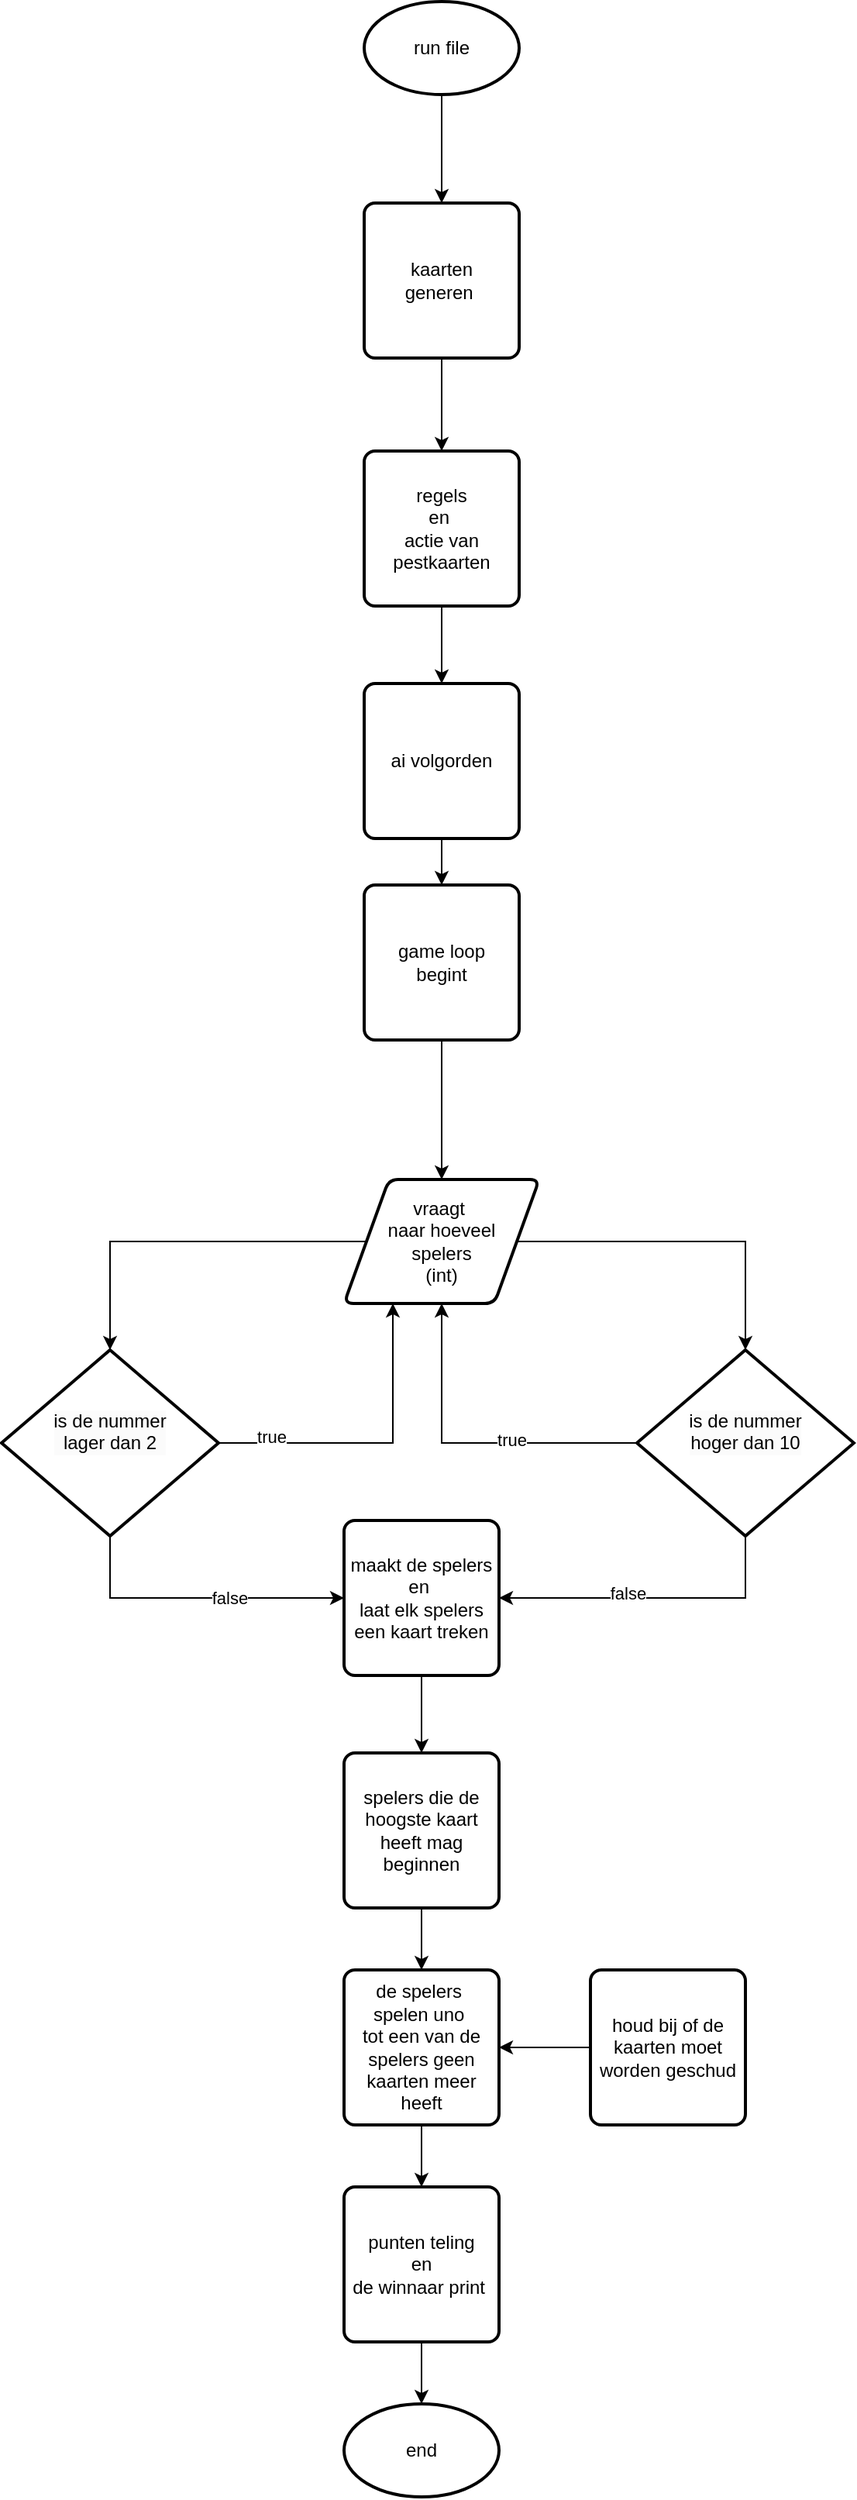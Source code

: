<mxfile version="26.0.10">
  <diagram name="Pagina-1" id="8CRfXo2mI3uzYMqiBGSn">
    <mxGraphModel dx="1050" dy="1738" grid="1" gridSize="10" guides="1" tooltips="1" connect="1" arrows="1" fold="1" page="1" pageScale="1" pageWidth="827" pageHeight="1169" math="0" shadow="0">
      <root>
        <mxCell id="0" />
        <mxCell id="1" parent="0" />
        <mxCell id="2Ep9ex9Sy5lFuF-RfEZB-5" style="edgeStyle=orthogonalEdgeStyle;rounded=0;orthogonalLoop=1;jettySize=auto;html=1;exitX=0.5;exitY=1;exitDx=0;exitDy=0;exitPerimeter=0;entryX=0.5;entryY=0;entryDx=0;entryDy=0;" edge="1" parent="1" source="2Ep9ex9Sy5lFuF-RfEZB-1" target="2Ep9ex9Sy5lFuF-RfEZB-2">
          <mxGeometry relative="1" as="geometry" />
        </mxCell>
        <mxCell id="2Ep9ex9Sy5lFuF-RfEZB-1" value="run file" style="strokeWidth=2;html=1;shape=mxgraph.flowchart.start_1;whiteSpace=wrap;" vertex="1" parent="1">
          <mxGeometry x="364" width="100" height="60" as="geometry" />
        </mxCell>
        <mxCell id="2Ep9ex9Sy5lFuF-RfEZB-8" style="edgeStyle=orthogonalEdgeStyle;rounded=0;orthogonalLoop=1;jettySize=auto;html=1;exitX=0.5;exitY=1;exitDx=0;exitDy=0;" edge="1" parent="1" source="2Ep9ex9Sy5lFuF-RfEZB-2" target="2Ep9ex9Sy5lFuF-RfEZB-7">
          <mxGeometry relative="1" as="geometry" />
        </mxCell>
        <mxCell id="2Ep9ex9Sy5lFuF-RfEZB-2" value="kaarten&lt;div&gt;generen&amp;nbsp;&lt;/div&gt;" style="rounded=1;whiteSpace=wrap;html=1;absoluteArcSize=1;arcSize=14;strokeWidth=2;" vertex="1" parent="1">
          <mxGeometry x="364" y="130" width="100" height="100" as="geometry" />
        </mxCell>
        <mxCell id="2Ep9ex9Sy5lFuF-RfEZB-10" style="edgeStyle=orthogonalEdgeStyle;rounded=0;orthogonalLoop=1;jettySize=auto;html=1;exitX=0.5;exitY=1;exitDx=0;exitDy=0;entryX=0.5;entryY=0;entryDx=0;entryDy=0;" edge="1" parent="1" source="2Ep9ex9Sy5lFuF-RfEZB-7" target="2Ep9ex9Sy5lFuF-RfEZB-9">
          <mxGeometry relative="1" as="geometry" />
        </mxCell>
        <mxCell id="2Ep9ex9Sy5lFuF-RfEZB-7" value="regels&lt;div&gt;en&amp;nbsp;&lt;/div&gt;&lt;div&gt;actie van&lt;/div&gt;&lt;div&gt;pestkaarten&lt;/div&gt;" style="rounded=1;whiteSpace=wrap;html=1;absoluteArcSize=1;arcSize=14;strokeWidth=2;" vertex="1" parent="1">
          <mxGeometry x="364" y="290" width="100" height="100" as="geometry" />
        </mxCell>
        <mxCell id="2Ep9ex9Sy5lFuF-RfEZB-13" style="edgeStyle=orthogonalEdgeStyle;rounded=0;orthogonalLoop=1;jettySize=auto;html=1;exitX=0.5;exitY=1;exitDx=0;exitDy=0;entryX=0.5;entryY=0;entryDx=0;entryDy=0;" edge="1" parent="1" source="2Ep9ex9Sy5lFuF-RfEZB-9" target="2Ep9ex9Sy5lFuF-RfEZB-14">
          <mxGeometry relative="1" as="geometry">
            <mxPoint x="414" y="630" as="targetPoint" />
          </mxGeometry>
        </mxCell>
        <mxCell id="2Ep9ex9Sy5lFuF-RfEZB-9" value="ai volgorden" style="rounded=1;whiteSpace=wrap;html=1;absoluteArcSize=1;arcSize=14;strokeWidth=2;" vertex="1" parent="1">
          <mxGeometry x="364" y="440" width="100" height="100" as="geometry" />
        </mxCell>
        <mxCell id="2Ep9ex9Sy5lFuF-RfEZB-16" style="edgeStyle=orthogonalEdgeStyle;rounded=0;orthogonalLoop=1;jettySize=auto;html=1;exitX=0.5;exitY=1;exitDx=0;exitDy=0;" edge="1" parent="1" source="2Ep9ex9Sy5lFuF-RfEZB-14" target="2Ep9ex9Sy5lFuF-RfEZB-15">
          <mxGeometry relative="1" as="geometry" />
        </mxCell>
        <mxCell id="2Ep9ex9Sy5lFuF-RfEZB-14" value="game loop&lt;div&gt;begint&lt;/div&gt;" style="rounded=1;whiteSpace=wrap;html=1;absoluteArcSize=1;arcSize=14;strokeWidth=2;" vertex="1" parent="1">
          <mxGeometry x="364" y="570" width="100" height="100" as="geometry" />
        </mxCell>
        <mxCell id="2Ep9ex9Sy5lFuF-RfEZB-26" style="edgeStyle=orthogonalEdgeStyle;rounded=0;orthogonalLoop=1;jettySize=auto;html=1;exitX=0;exitY=0.5;exitDx=0;exitDy=0;" edge="1" parent="1" source="2Ep9ex9Sy5lFuF-RfEZB-15" target="2Ep9ex9Sy5lFuF-RfEZB-29">
          <mxGeometry relative="1" as="geometry">
            <mxPoint x="270" y="800" as="targetPoint" />
          </mxGeometry>
        </mxCell>
        <mxCell id="2Ep9ex9Sy5lFuF-RfEZB-28" style="edgeStyle=orthogonalEdgeStyle;rounded=0;orthogonalLoop=1;jettySize=auto;html=1;exitX=1;exitY=0.5;exitDx=0;exitDy=0;" edge="1" parent="1" source="2Ep9ex9Sy5lFuF-RfEZB-15" target="2Ep9ex9Sy5lFuF-RfEZB-30">
          <mxGeometry relative="1" as="geometry">
            <mxPoint x="560" y="800" as="targetPoint" />
          </mxGeometry>
        </mxCell>
        <mxCell id="2Ep9ex9Sy5lFuF-RfEZB-15" value="vraagt&amp;nbsp;&lt;div&gt;naar hoeveel&lt;/div&gt;&lt;div&gt;spelers&lt;/div&gt;&lt;div&gt;(int)&lt;/div&gt;" style="shape=parallelogram;html=1;strokeWidth=2;perimeter=parallelogramPerimeter;whiteSpace=wrap;rounded=1;arcSize=12;size=0.23;" vertex="1" parent="1">
          <mxGeometry x="351" y="760" width="126" height="80" as="geometry" />
        </mxCell>
        <mxCell id="2Ep9ex9Sy5lFuF-RfEZB-31" style="edgeStyle=orthogonalEdgeStyle;rounded=0;orthogonalLoop=1;jettySize=auto;html=1;exitX=1;exitY=0.5;exitDx=0;exitDy=0;exitPerimeter=0;entryX=0.25;entryY=1;entryDx=0;entryDy=0;" edge="1" parent="1" source="2Ep9ex9Sy5lFuF-RfEZB-29" target="2Ep9ex9Sy5lFuF-RfEZB-15">
          <mxGeometry relative="1" as="geometry" />
        </mxCell>
        <mxCell id="2Ep9ex9Sy5lFuF-RfEZB-32" value="true" style="edgeLabel;html=1;align=center;verticalAlign=middle;resizable=0;points=[];" vertex="1" connectable="0" parent="2Ep9ex9Sy5lFuF-RfEZB-31">
          <mxGeometry x="-0.666" y="4" relative="1" as="geometry">
            <mxPoint as="offset" />
          </mxGeometry>
        </mxCell>
        <mxCell id="2Ep9ex9Sy5lFuF-RfEZB-44" style="edgeStyle=orthogonalEdgeStyle;rounded=0;orthogonalLoop=1;jettySize=auto;html=1;exitX=0.5;exitY=1;exitDx=0;exitDy=0;exitPerimeter=0;entryX=0;entryY=0.5;entryDx=0;entryDy=0;" edge="1" parent="1" source="2Ep9ex9Sy5lFuF-RfEZB-29" target="2Ep9ex9Sy5lFuF-RfEZB-39">
          <mxGeometry relative="1" as="geometry" />
        </mxCell>
        <mxCell id="2Ep9ex9Sy5lFuF-RfEZB-45" value="false" style="edgeLabel;html=1;align=center;verticalAlign=middle;resizable=0;points=[];" vertex="1" connectable="0" parent="2Ep9ex9Sy5lFuF-RfEZB-44">
          <mxGeometry x="0.223" relative="1" as="geometry">
            <mxPoint as="offset" />
          </mxGeometry>
        </mxCell>
        <mxCell id="2Ep9ex9Sy5lFuF-RfEZB-29" value="&#xa;&lt;span style=&quot;color: rgb(0, 0, 0); font-family: Helvetica; font-size: 12px; font-style: normal; font-variant-ligatures: normal; font-variant-caps: normal; font-weight: 400; letter-spacing: normal; orphans: 2; text-align: center; text-indent: 0px; text-transform: none; widows: 2; word-spacing: 0px; -webkit-text-stroke-width: 0px; white-space: normal; background-color: rgb(251, 251, 251); text-decoration-thickness: initial; text-decoration-style: initial; text-decoration-color: initial; display: inline !important; float: none;&quot;&gt;is de nummer&lt;/span&gt;&lt;div style=&quot;forced-color-adjust: none; color: rgb(0, 0, 0); font-family: Helvetica; font-size: 12px; font-style: normal; font-variant-ligatures: normal; font-variant-caps: normal; font-weight: 400; letter-spacing: normal; orphans: 2; text-align: center; text-indent: 0px; text-transform: none; widows: 2; word-spacing: 0px; -webkit-text-stroke-width: 0px; white-space: normal; background-color: rgb(251, 251, 251); text-decoration-thickness: initial; text-decoration-style: initial; text-decoration-color: initial;&quot;&gt;lager dan 2&lt;/div&gt;&#xa;&#xa;" style="strokeWidth=2;html=1;shape=mxgraph.flowchart.decision;whiteSpace=wrap;" vertex="1" parent="1">
          <mxGeometry x="130" y="870" width="140" height="120" as="geometry" />
        </mxCell>
        <mxCell id="2Ep9ex9Sy5lFuF-RfEZB-37" style="edgeStyle=orthogonalEdgeStyle;rounded=0;orthogonalLoop=1;jettySize=auto;html=1;exitX=0;exitY=0.5;exitDx=0;exitDy=0;exitPerimeter=0;" edge="1" parent="1" source="2Ep9ex9Sy5lFuF-RfEZB-30" target="2Ep9ex9Sy5lFuF-RfEZB-15">
          <mxGeometry relative="1" as="geometry" />
        </mxCell>
        <mxCell id="2Ep9ex9Sy5lFuF-RfEZB-38" value="true" style="edgeLabel;html=1;align=center;verticalAlign=middle;resizable=0;points=[];" vertex="1" connectable="0" parent="2Ep9ex9Sy5lFuF-RfEZB-37">
          <mxGeometry x="-0.248" y="-2" relative="1" as="geometry">
            <mxPoint as="offset" />
          </mxGeometry>
        </mxCell>
        <mxCell id="2Ep9ex9Sy5lFuF-RfEZB-42" style="edgeStyle=orthogonalEdgeStyle;rounded=0;orthogonalLoop=1;jettySize=auto;html=1;exitX=0.5;exitY=1;exitDx=0;exitDy=0;exitPerimeter=0;entryX=1;entryY=0.5;entryDx=0;entryDy=0;" edge="1" parent="1" source="2Ep9ex9Sy5lFuF-RfEZB-30" target="2Ep9ex9Sy5lFuF-RfEZB-39">
          <mxGeometry relative="1" as="geometry" />
        </mxCell>
        <mxCell id="2Ep9ex9Sy5lFuF-RfEZB-43" value="false" style="edgeLabel;html=1;align=center;verticalAlign=middle;resizable=0;points=[];" vertex="1" connectable="0" parent="2Ep9ex9Sy5lFuF-RfEZB-42">
          <mxGeometry x="0.168" y="-3" relative="1" as="geometry">
            <mxPoint as="offset" />
          </mxGeometry>
        </mxCell>
        <mxCell id="2Ep9ex9Sy5lFuF-RfEZB-30" value="&#xa;&lt;span style=&quot;color: rgb(0, 0, 0); font-family: Helvetica; font-size: 12px; font-style: normal; font-variant-ligatures: normal; font-variant-caps: normal; font-weight: 400; letter-spacing: normal; orphans: 2; text-align: center; text-indent: 0px; text-transform: none; widows: 2; word-spacing: 0px; -webkit-text-stroke-width: 0px; white-space: normal; background-color: rgb(251, 251, 251); text-decoration-thickness: initial; text-decoration-style: initial; text-decoration-color: initial; display: inline !important; float: none;&quot;&gt;is de nummer&lt;/span&gt;&lt;div style=&quot;forced-color-adjust: none; color: rgb(0, 0, 0); font-family: Helvetica; font-size: 12px; font-style: normal; font-variant-ligatures: normal; font-variant-caps: normal; font-weight: 400; letter-spacing: normal; orphans: 2; text-align: center; text-indent: 0px; text-transform: none; widows: 2; word-spacing: 0px; -webkit-text-stroke-width: 0px; white-space: normal; background-color: rgb(251, 251, 251); text-decoration-thickness: initial; text-decoration-style: initial; text-decoration-color: initial;&quot;&gt;hoger dan 10&lt;/div&gt;&#xa;&#xa;" style="strokeWidth=2;html=1;shape=mxgraph.flowchart.decision;whiteSpace=wrap;" vertex="1" parent="1">
          <mxGeometry x="540" y="870" width="140" height="120" as="geometry" />
        </mxCell>
        <mxCell id="2Ep9ex9Sy5lFuF-RfEZB-47" style="edgeStyle=orthogonalEdgeStyle;rounded=0;orthogonalLoop=1;jettySize=auto;html=1;exitX=0.5;exitY=1;exitDx=0;exitDy=0;entryX=0.5;entryY=0;entryDx=0;entryDy=0;" edge="1" parent="1" source="2Ep9ex9Sy5lFuF-RfEZB-39" target="2Ep9ex9Sy5lFuF-RfEZB-46">
          <mxGeometry relative="1" as="geometry" />
        </mxCell>
        <mxCell id="2Ep9ex9Sy5lFuF-RfEZB-39" value="maakt de spelers&lt;div&gt;en&amp;nbsp;&lt;/div&gt;&lt;div&gt;laat elk spelers&lt;/div&gt;&lt;div&gt;een kaart treken&lt;/div&gt;" style="rounded=1;whiteSpace=wrap;html=1;absoluteArcSize=1;arcSize=14;strokeWidth=2;" vertex="1" parent="1">
          <mxGeometry x="351" y="980" width="100" height="100" as="geometry" />
        </mxCell>
        <mxCell id="2Ep9ex9Sy5lFuF-RfEZB-49" style="edgeStyle=orthogonalEdgeStyle;rounded=0;orthogonalLoop=1;jettySize=auto;html=1;exitX=0.5;exitY=1;exitDx=0;exitDy=0;entryX=0.5;entryY=0;entryDx=0;entryDy=0;" edge="1" parent="1" source="2Ep9ex9Sy5lFuF-RfEZB-46" target="2Ep9ex9Sy5lFuF-RfEZB-48">
          <mxGeometry relative="1" as="geometry" />
        </mxCell>
        <mxCell id="2Ep9ex9Sy5lFuF-RfEZB-46" value="spelers die de hoogste kaart heeft mag beginnen" style="rounded=1;whiteSpace=wrap;html=1;absoluteArcSize=1;arcSize=14;strokeWidth=2;" vertex="1" parent="1">
          <mxGeometry x="351" y="1130" width="100" height="100" as="geometry" />
        </mxCell>
        <mxCell id="2Ep9ex9Sy5lFuF-RfEZB-53" style="edgeStyle=orthogonalEdgeStyle;rounded=0;orthogonalLoop=1;jettySize=auto;html=1;exitX=0.5;exitY=1;exitDx=0;exitDy=0;entryX=0.5;entryY=0;entryDx=0;entryDy=0;" edge="1" parent="1" source="2Ep9ex9Sy5lFuF-RfEZB-48" target="2Ep9ex9Sy5lFuF-RfEZB-50">
          <mxGeometry relative="1" as="geometry" />
        </mxCell>
        <mxCell id="2Ep9ex9Sy5lFuF-RfEZB-48" value="de spelers&amp;nbsp;&lt;div&gt;spelen uno&amp;nbsp;&lt;/div&gt;&lt;div&gt;tot een van de spelers geen kaarten meer heeft&lt;/div&gt;" style="rounded=1;whiteSpace=wrap;html=1;absoluteArcSize=1;arcSize=14;strokeWidth=2;" vertex="1" parent="1">
          <mxGeometry x="351" y="1270" width="100" height="100" as="geometry" />
        </mxCell>
        <mxCell id="2Ep9ex9Sy5lFuF-RfEZB-50" value="punten teling&lt;div&gt;en&lt;/div&gt;&lt;div&gt;de winnaar print&lt;span style=&quot;background-color: transparent; color: light-dark(rgb(0, 0, 0), rgb(255, 255, 255));&quot;&gt;&amp;nbsp;&lt;/span&gt;&lt;/div&gt;" style="rounded=1;whiteSpace=wrap;html=1;absoluteArcSize=1;arcSize=14;strokeWidth=2;" vertex="1" parent="1">
          <mxGeometry x="351" y="1410" width="100" height="100" as="geometry" />
        </mxCell>
        <mxCell id="2Ep9ex9Sy5lFuF-RfEZB-52" style="edgeStyle=orthogonalEdgeStyle;rounded=0;orthogonalLoop=1;jettySize=auto;html=1;exitX=0;exitY=0.5;exitDx=0;exitDy=0;entryX=1;entryY=0.5;entryDx=0;entryDy=0;" edge="1" parent="1" source="2Ep9ex9Sy5lFuF-RfEZB-51" target="2Ep9ex9Sy5lFuF-RfEZB-48">
          <mxGeometry relative="1" as="geometry" />
        </mxCell>
        <mxCell id="2Ep9ex9Sy5lFuF-RfEZB-51" value="houd bij of de kaarten moet worden geschud" style="rounded=1;whiteSpace=wrap;html=1;absoluteArcSize=1;arcSize=14;strokeWidth=2;" vertex="1" parent="1">
          <mxGeometry x="510" y="1270" width="100" height="100" as="geometry" />
        </mxCell>
        <mxCell id="2Ep9ex9Sy5lFuF-RfEZB-54" value="end" style="strokeWidth=2;html=1;shape=mxgraph.flowchart.start_1;whiteSpace=wrap;" vertex="1" parent="1">
          <mxGeometry x="351" y="1550" width="100" height="60" as="geometry" />
        </mxCell>
        <mxCell id="2Ep9ex9Sy5lFuF-RfEZB-55" style="edgeStyle=orthogonalEdgeStyle;rounded=0;orthogonalLoop=1;jettySize=auto;html=1;exitX=0.5;exitY=1;exitDx=0;exitDy=0;entryX=0.5;entryY=0;entryDx=0;entryDy=0;entryPerimeter=0;" edge="1" parent="1" source="2Ep9ex9Sy5lFuF-RfEZB-50" target="2Ep9ex9Sy5lFuF-RfEZB-54">
          <mxGeometry relative="1" as="geometry" />
        </mxCell>
      </root>
    </mxGraphModel>
  </diagram>
</mxfile>
